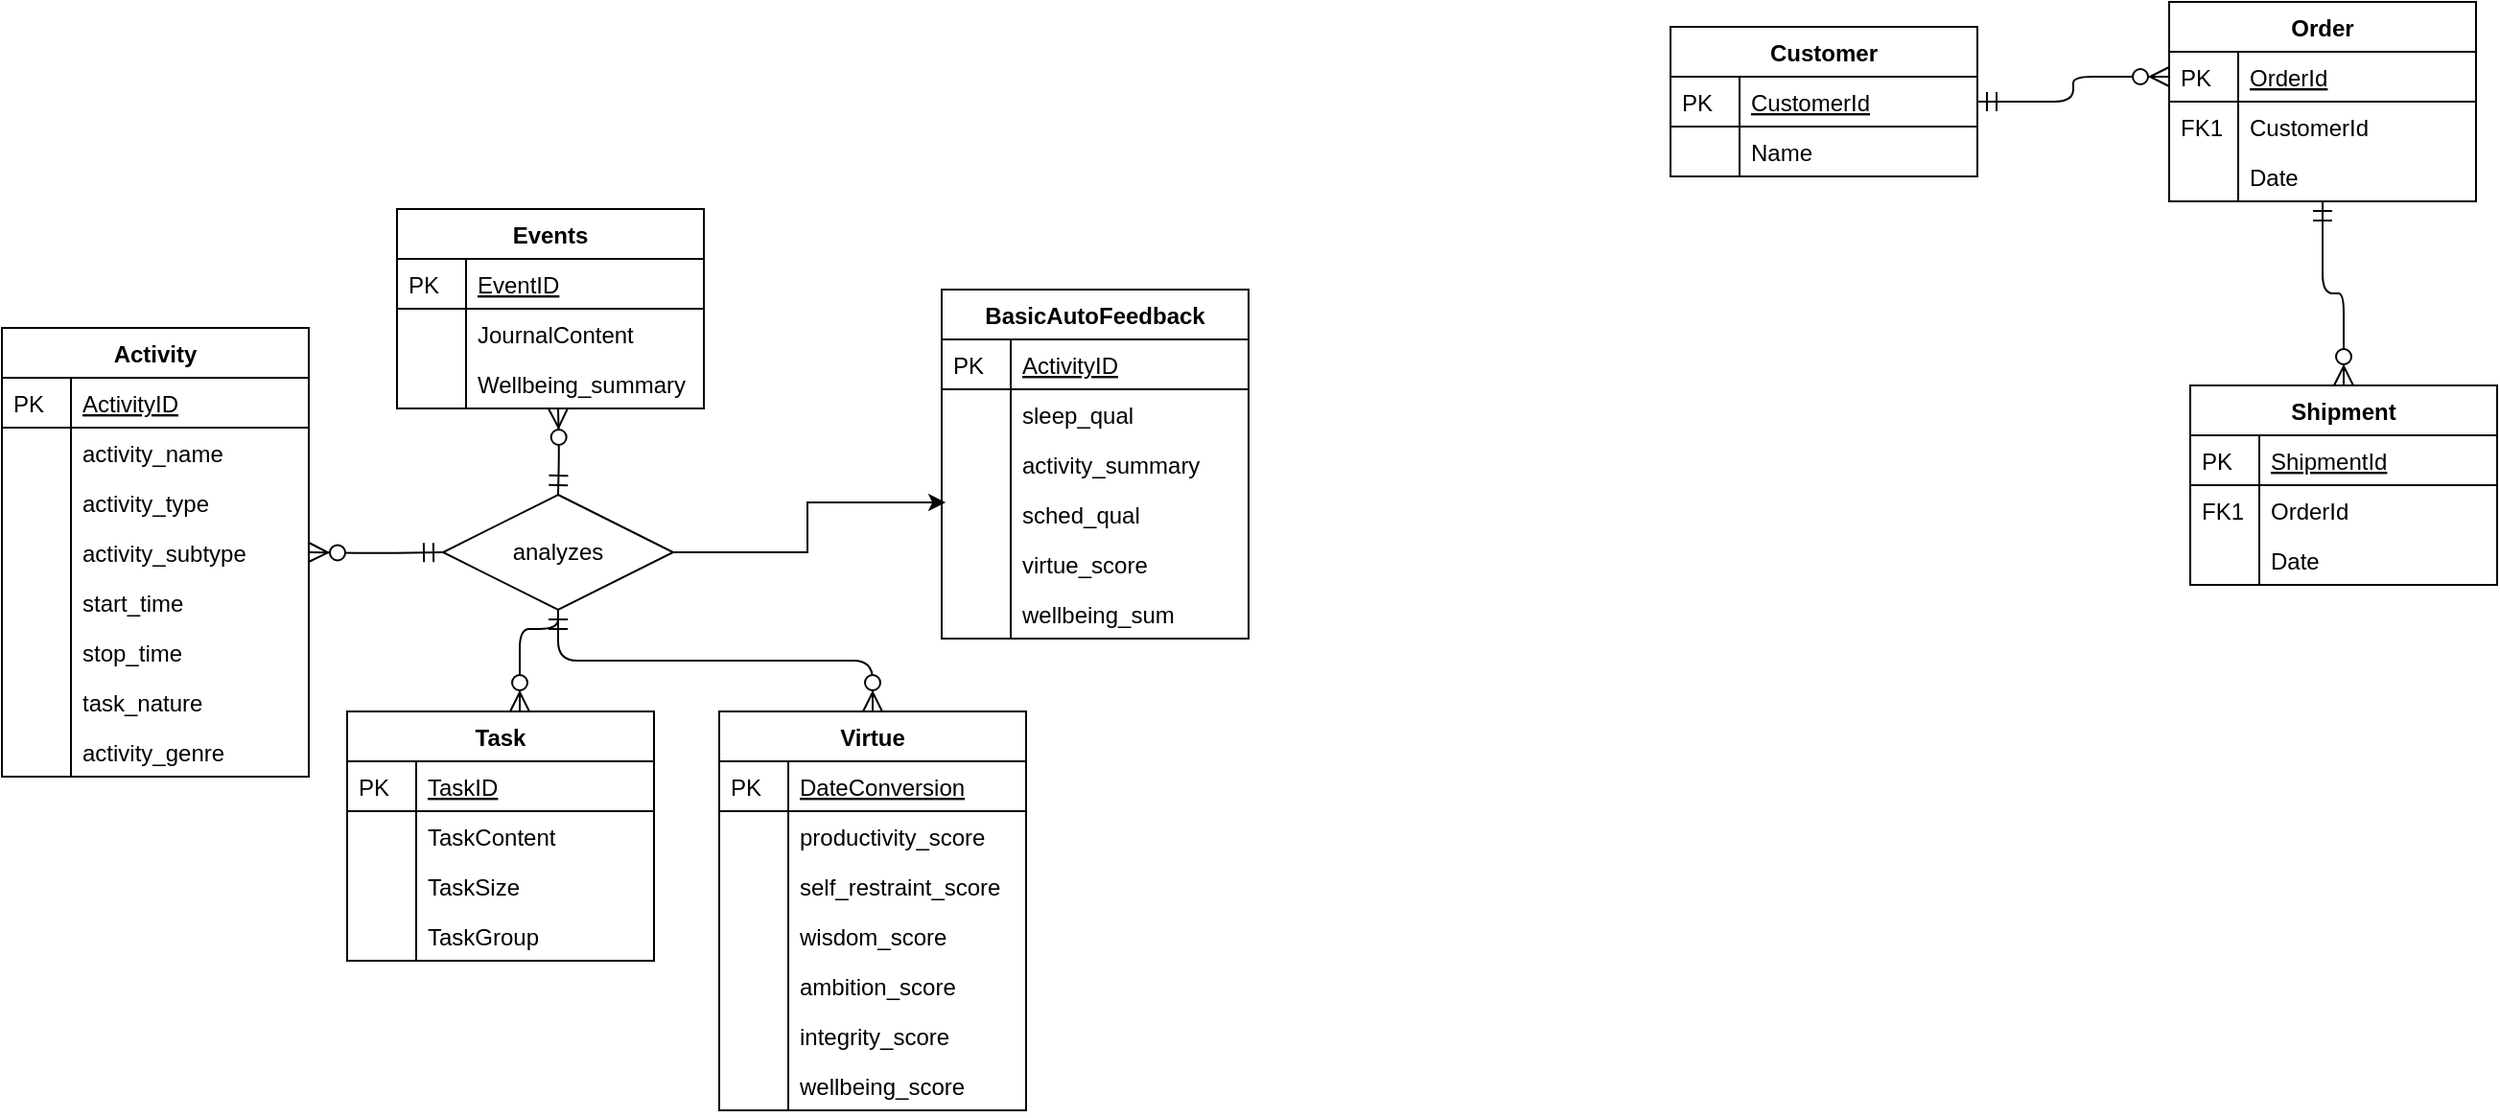 <mxfile version="13.3.5" type="device"><diagram id="C5RBs43oDa-KdzZeNtuy" name="Page-1"><mxGraphModel dx="1662" dy="785" grid="1" gridSize="10" guides="1" tooltips="1" connect="1" arrows="1" fold="1" page="1" pageScale="1" pageWidth="827" pageHeight="1169" math="0" shadow="0"><root><mxCell id="WIyWlLk6GJQsqaUBKTNV-0"/><mxCell id="WIyWlLk6GJQsqaUBKTNV-1" parent="WIyWlLk6GJQsqaUBKTNV-0"/><mxCell id="zkfFHV4jXpPFQw0GAbJ--63" value="" style="edgeStyle=orthogonalEdgeStyle;endArrow=ERzeroToMany;startArrow=ERmandOne;shadow=0;strokeWidth=1;endSize=8;startSize=8;" parent="WIyWlLk6GJQsqaUBKTNV-1" source="zkfFHV4jXpPFQw0GAbJ--52" target="zkfFHV4jXpPFQw0GAbJ--57" edge="1"><mxGeometry width="100" height="100" relative="1" as="geometry"><mxPoint x="310" y="390" as="sourcePoint"/><mxPoint x="410" y="290" as="targetPoint"/></mxGeometry></mxCell><mxCell id="zkfFHV4jXpPFQw0GAbJ--71" value="" style="edgeStyle=orthogonalEdgeStyle;endArrow=ERzeroToMany;startArrow=ERmandOne;shadow=0;strokeWidth=1;endSize=8;startSize=8;" parent="WIyWlLk6GJQsqaUBKTNV-1" source="zkfFHV4jXpPFQw0GAbJ--56" target="zkfFHV4jXpPFQw0GAbJ--64" edge="1"><mxGeometry width="100" height="100" relative="1" as="geometry"><mxPoint x="410" y="182" as="sourcePoint"/><mxPoint x="330" y="169" as="targetPoint"/><Array as="points"/></mxGeometry></mxCell><mxCell id="zkfFHV4jXpPFQw0GAbJ--56" value="Order" style="swimlane;fontStyle=1;childLayout=stackLayout;horizontal=1;startSize=26;horizontalStack=0;resizeParent=1;resizeLast=0;collapsible=1;marginBottom=0;rounded=0;shadow=0;strokeWidth=1;" parent="WIyWlLk6GJQsqaUBKTNV-1" vertex="1"><mxGeometry x="1150" y="60" width="160" height="104" as="geometry"><mxRectangle x="260" y="80" width="160" height="26" as="alternateBounds"/></mxGeometry></mxCell><mxCell id="zkfFHV4jXpPFQw0GAbJ--57" value="OrderId" style="shape=partialRectangle;top=0;left=0;right=0;bottom=1;align=left;verticalAlign=top;fillColor=none;spacingLeft=40;spacingRight=4;overflow=hidden;rotatable=0;points=[[0,0.5],[1,0.5]];portConstraint=eastwest;dropTarget=0;rounded=0;shadow=0;strokeWidth=1;fontStyle=4" parent="zkfFHV4jXpPFQw0GAbJ--56" vertex="1"><mxGeometry y="26" width="160" height="26" as="geometry"/></mxCell><mxCell id="zkfFHV4jXpPFQw0GAbJ--58" value="PK" style="shape=partialRectangle;top=0;left=0;bottom=0;fillColor=none;align=left;verticalAlign=top;spacingLeft=4;spacingRight=4;overflow=hidden;rotatable=0;points=[];portConstraint=eastwest;part=1;" parent="zkfFHV4jXpPFQw0GAbJ--57" vertex="1" connectable="0"><mxGeometry width="36" height="26" as="geometry"/></mxCell><mxCell id="zkfFHV4jXpPFQw0GAbJ--59" value="CustomerId" style="shape=partialRectangle;top=0;left=0;right=0;bottom=0;align=left;verticalAlign=top;fillColor=none;spacingLeft=40;spacingRight=4;overflow=hidden;rotatable=0;points=[[0,0.5],[1,0.5]];portConstraint=eastwest;dropTarget=0;rounded=0;shadow=0;strokeWidth=1;" parent="zkfFHV4jXpPFQw0GAbJ--56" vertex="1"><mxGeometry y="52" width="160" height="26" as="geometry"/></mxCell><mxCell id="zkfFHV4jXpPFQw0GAbJ--60" value="FK1" style="shape=partialRectangle;top=0;left=0;bottom=0;fillColor=none;align=left;verticalAlign=top;spacingLeft=4;spacingRight=4;overflow=hidden;rotatable=0;points=[];portConstraint=eastwest;part=1;" parent="zkfFHV4jXpPFQw0GAbJ--59" vertex="1" connectable="0"><mxGeometry width="36" height="26" as="geometry"/></mxCell><mxCell id="zkfFHV4jXpPFQw0GAbJ--61" value="Date" style="shape=partialRectangle;top=0;left=0;right=0;bottom=0;align=left;verticalAlign=top;fillColor=none;spacingLeft=40;spacingRight=4;overflow=hidden;rotatable=0;points=[[0,0.5],[1,0.5]];portConstraint=eastwest;dropTarget=0;rounded=0;shadow=0;strokeWidth=1;" parent="zkfFHV4jXpPFQw0GAbJ--56" vertex="1"><mxGeometry y="78" width="160" height="26" as="geometry"/></mxCell><mxCell id="zkfFHV4jXpPFQw0GAbJ--62" value="" style="shape=partialRectangle;top=0;left=0;bottom=0;fillColor=none;align=left;verticalAlign=top;spacingLeft=4;spacingRight=4;overflow=hidden;rotatable=0;points=[];portConstraint=eastwest;part=1;" parent="zkfFHV4jXpPFQw0GAbJ--61" vertex="1" connectable="0"><mxGeometry width="36" height="26" as="geometry"/></mxCell><mxCell id="zkfFHV4jXpPFQw0GAbJ--51" value="Customer" style="swimlane;fontStyle=1;childLayout=stackLayout;horizontal=1;startSize=26;horizontalStack=0;resizeParent=1;resizeLast=0;collapsible=1;marginBottom=0;rounded=0;shadow=0;strokeWidth=1;" parent="WIyWlLk6GJQsqaUBKTNV-1" vertex="1"><mxGeometry x="890" y="73" width="160" height="78" as="geometry"><mxRectangle x="20" y="80" width="160" height="26" as="alternateBounds"/></mxGeometry></mxCell><mxCell id="zkfFHV4jXpPFQw0GAbJ--52" value="CustomerId" style="shape=partialRectangle;top=0;left=0;right=0;bottom=1;align=left;verticalAlign=top;fillColor=none;spacingLeft=40;spacingRight=4;overflow=hidden;rotatable=0;points=[[0,0.5],[1,0.5]];portConstraint=eastwest;dropTarget=0;rounded=0;shadow=0;strokeWidth=1;fontStyle=4" parent="zkfFHV4jXpPFQw0GAbJ--51" vertex="1"><mxGeometry y="26" width="160" height="26" as="geometry"/></mxCell><mxCell id="zkfFHV4jXpPFQw0GAbJ--53" value="PK" style="shape=partialRectangle;top=0;left=0;bottom=0;fillColor=none;align=left;verticalAlign=top;spacingLeft=4;spacingRight=4;overflow=hidden;rotatable=0;points=[];portConstraint=eastwest;part=1;" parent="zkfFHV4jXpPFQw0GAbJ--52" vertex="1" connectable="0"><mxGeometry width="36" height="26" as="geometry"/></mxCell><mxCell id="zkfFHV4jXpPFQw0GAbJ--54" value="Name" style="shape=partialRectangle;top=0;left=0;right=0;bottom=0;align=left;verticalAlign=top;fillColor=none;spacingLeft=40;spacingRight=4;overflow=hidden;rotatable=0;points=[[0,0.5],[1,0.5]];portConstraint=eastwest;dropTarget=0;rounded=0;shadow=0;strokeWidth=1;" parent="zkfFHV4jXpPFQw0GAbJ--51" vertex="1"><mxGeometry y="52" width="160" height="26" as="geometry"/></mxCell><mxCell id="zkfFHV4jXpPFQw0GAbJ--55" value="" style="shape=partialRectangle;top=0;left=0;bottom=0;fillColor=none;align=left;verticalAlign=top;spacingLeft=4;spacingRight=4;overflow=hidden;rotatable=0;points=[];portConstraint=eastwest;part=1;" parent="zkfFHV4jXpPFQw0GAbJ--54" vertex="1" connectable="0"><mxGeometry width="36" height="26" as="geometry"/></mxCell><mxCell id="Ddk5T0hbhY8_rW_rPSDs-0" value="Activity" style="swimlane;fontStyle=1;childLayout=stackLayout;horizontal=1;startSize=26;horizontalStack=0;resizeParent=1;resizeLast=0;collapsible=1;marginBottom=0;rounded=0;shadow=0;strokeWidth=1;" vertex="1" parent="WIyWlLk6GJQsqaUBKTNV-1"><mxGeometry x="20" y="230" width="160" height="234" as="geometry"><mxRectangle x="260" y="270" width="160" height="26" as="alternateBounds"/></mxGeometry></mxCell><mxCell id="Ddk5T0hbhY8_rW_rPSDs-1" value="ActivityID" style="shape=partialRectangle;top=0;left=0;right=0;bottom=1;align=left;verticalAlign=top;fillColor=none;spacingLeft=40;spacingRight=4;overflow=hidden;rotatable=0;points=[[0,0.5],[1,0.5]];portConstraint=eastwest;dropTarget=0;rounded=0;shadow=0;strokeWidth=1;fontStyle=4" vertex="1" parent="Ddk5T0hbhY8_rW_rPSDs-0"><mxGeometry y="26" width="160" height="26" as="geometry"/></mxCell><mxCell id="Ddk5T0hbhY8_rW_rPSDs-2" value="PK" style="shape=partialRectangle;top=0;left=0;bottom=0;fillColor=none;align=left;verticalAlign=top;spacingLeft=4;spacingRight=4;overflow=hidden;rotatable=0;points=[];portConstraint=eastwest;part=1;" vertex="1" connectable="0" parent="Ddk5T0hbhY8_rW_rPSDs-1"><mxGeometry width="36" height="26" as="geometry"/></mxCell><mxCell id="Ddk5T0hbhY8_rW_rPSDs-3" value="activity_name" style="shape=partialRectangle;top=0;left=0;right=0;bottom=0;align=left;verticalAlign=top;fillColor=none;spacingLeft=40;spacingRight=4;overflow=hidden;rotatable=0;points=[[0,0.5],[1,0.5]];portConstraint=eastwest;dropTarget=0;rounded=0;shadow=0;strokeWidth=1;" vertex="1" parent="Ddk5T0hbhY8_rW_rPSDs-0"><mxGeometry y="52" width="160" height="26" as="geometry"/></mxCell><mxCell id="Ddk5T0hbhY8_rW_rPSDs-4" value="" style="shape=partialRectangle;top=0;left=0;bottom=0;fillColor=none;align=left;verticalAlign=top;spacingLeft=4;spacingRight=4;overflow=hidden;rotatable=0;points=[];portConstraint=eastwest;part=1;" vertex="1" connectable="0" parent="Ddk5T0hbhY8_rW_rPSDs-3"><mxGeometry width="36" height="26" as="geometry"/></mxCell><mxCell id="Ddk5T0hbhY8_rW_rPSDs-5" value="activity_type" style="shape=partialRectangle;top=0;left=0;right=0;bottom=0;align=left;verticalAlign=top;fillColor=none;spacingLeft=40;spacingRight=4;overflow=hidden;rotatable=0;points=[[0,0.5],[1,0.5]];portConstraint=eastwest;dropTarget=0;rounded=0;shadow=0;strokeWidth=1;" vertex="1" parent="Ddk5T0hbhY8_rW_rPSDs-0"><mxGeometry y="78" width="160" height="26" as="geometry"/></mxCell><mxCell id="Ddk5T0hbhY8_rW_rPSDs-6" value="" style="shape=partialRectangle;top=0;left=0;bottom=0;fillColor=none;align=left;verticalAlign=top;spacingLeft=4;spacingRight=4;overflow=hidden;rotatable=0;points=[];portConstraint=eastwest;part=1;" vertex="1" connectable="0" parent="Ddk5T0hbhY8_rW_rPSDs-5"><mxGeometry width="36" height="26" as="geometry"/></mxCell><mxCell id="Ddk5T0hbhY8_rW_rPSDs-21" value="activity_subtype" style="shape=partialRectangle;top=0;left=0;right=0;bottom=0;align=left;verticalAlign=top;fillColor=none;spacingLeft=40;spacingRight=4;overflow=hidden;rotatable=0;points=[[0,0.5],[1,0.5]];portConstraint=eastwest;dropTarget=0;rounded=0;shadow=0;strokeWidth=1;" vertex="1" parent="Ddk5T0hbhY8_rW_rPSDs-0"><mxGeometry y="104" width="160" height="26" as="geometry"/></mxCell><mxCell id="Ddk5T0hbhY8_rW_rPSDs-22" value="" style="shape=partialRectangle;top=0;left=0;bottom=0;fillColor=none;align=left;verticalAlign=top;spacingLeft=4;spacingRight=4;overflow=hidden;rotatable=0;points=[];portConstraint=eastwest;part=1;" vertex="1" connectable="0" parent="Ddk5T0hbhY8_rW_rPSDs-21"><mxGeometry width="36" height="26" as="geometry"/></mxCell><mxCell id="Ddk5T0hbhY8_rW_rPSDs-23" value="start_time" style="shape=partialRectangle;top=0;left=0;right=0;bottom=0;align=left;verticalAlign=top;fillColor=none;spacingLeft=40;spacingRight=4;overflow=hidden;rotatable=0;points=[[0,0.5],[1,0.5]];portConstraint=eastwest;dropTarget=0;rounded=0;shadow=0;strokeWidth=1;" vertex="1" parent="Ddk5T0hbhY8_rW_rPSDs-0"><mxGeometry y="130" width="160" height="26" as="geometry"/></mxCell><mxCell id="Ddk5T0hbhY8_rW_rPSDs-24" value="" style="shape=partialRectangle;top=0;left=0;bottom=0;fillColor=none;align=left;verticalAlign=top;spacingLeft=4;spacingRight=4;overflow=hidden;rotatable=0;points=[];portConstraint=eastwest;part=1;" vertex="1" connectable="0" parent="Ddk5T0hbhY8_rW_rPSDs-23"><mxGeometry width="36" height="26" as="geometry"/></mxCell><mxCell id="Ddk5T0hbhY8_rW_rPSDs-25" value="stop_time" style="shape=partialRectangle;top=0;left=0;right=0;bottom=0;align=left;verticalAlign=top;fillColor=none;spacingLeft=40;spacingRight=4;overflow=hidden;rotatable=0;points=[[0,0.5],[1,0.5]];portConstraint=eastwest;dropTarget=0;rounded=0;shadow=0;strokeWidth=1;" vertex="1" parent="Ddk5T0hbhY8_rW_rPSDs-0"><mxGeometry y="156" width="160" height="26" as="geometry"/></mxCell><mxCell id="Ddk5T0hbhY8_rW_rPSDs-26" value="" style="shape=partialRectangle;top=0;left=0;bottom=0;fillColor=none;align=left;verticalAlign=top;spacingLeft=4;spacingRight=4;overflow=hidden;rotatable=0;points=[];portConstraint=eastwest;part=1;" vertex="1" connectable="0" parent="Ddk5T0hbhY8_rW_rPSDs-25"><mxGeometry width="36" height="26" as="geometry"/></mxCell><mxCell id="Ddk5T0hbhY8_rW_rPSDs-27" value="task_nature" style="shape=partialRectangle;top=0;left=0;right=0;bottom=0;align=left;verticalAlign=top;fillColor=none;spacingLeft=40;spacingRight=4;overflow=hidden;rotatable=0;points=[[0,0.5],[1,0.5]];portConstraint=eastwest;dropTarget=0;rounded=0;shadow=0;strokeWidth=1;" vertex="1" parent="Ddk5T0hbhY8_rW_rPSDs-0"><mxGeometry y="182" width="160" height="26" as="geometry"/></mxCell><mxCell id="Ddk5T0hbhY8_rW_rPSDs-28" value="" style="shape=partialRectangle;top=0;left=0;bottom=0;fillColor=none;align=left;verticalAlign=top;spacingLeft=4;spacingRight=4;overflow=hidden;rotatable=0;points=[];portConstraint=eastwest;part=1;" vertex="1" connectable="0" parent="Ddk5T0hbhY8_rW_rPSDs-27"><mxGeometry width="36" height="26" as="geometry"/></mxCell><mxCell id="Ddk5T0hbhY8_rW_rPSDs-45" value="activity_genre" style="shape=partialRectangle;top=0;left=0;right=0;bottom=0;align=left;verticalAlign=top;fillColor=none;spacingLeft=40;spacingRight=4;overflow=hidden;rotatable=0;points=[[0,0.5],[1,0.5]];portConstraint=eastwest;dropTarget=0;rounded=0;shadow=0;strokeWidth=1;" vertex="1" parent="Ddk5T0hbhY8_rW_rPSDs-0"><mxGeometry y="208" width="160" height="26" as="geometry"/></mxCell><mxCell id="Ddk5T0hbhY8_rW_rPSDs-46" value="" style="shape=partialRectangle;top=0;left=0;bottom=0;fillColor=none;align=left;verticalAlign=top;spacingLeft=4;spacingRight=4;overflow=hidden;rotatable=0;points=[];portConstraint=eastwest;part=1;" vertex="1" connectable="0" parent="Ddk5T0hbhY8_rW_rPSDs-45"><mxGeometry width="36" height="26" as="geometry"/></mxCell><mxCell id="zkfFHV4jXpPFQw0GAbJ--64" value="Shipment" style="swimlane;fontStyle=1;childLayout=stackLayout;horizontal=1;startSize=26;horizontalStack=0;resizeParent=1;resizeLast=0;collapsible=1;marginBottom=0;rounded=0;shadow=0;strokeWidth=1;" parent="WIyWlLk6GJQsqaUBKTNV-1" vertex="1"><mxGeometry x="1161" y="260" width="160" height="104" as="geometry"><mxRectangle x="260" y="270" width="160" height="26" as="alternateBounds"/></mxGeometry></mxCell><mxCell id="zkfFHV4jXpPFQw0GAbJ--65" value="ShipmentId" style="shape=partialRectangle;top=0;left=0;right=0;bottom=1;align=left;verticalAlign=top;fillColor=none;spacingLeft=40;spacingRight=4;overflow=hidden;rotatable=0;points=[[0,0.5],[1,0.5]];portConstraint=eastwest;dropTarget=0;rounded=0;shadow=0;strokeWidth=1;fontStyle=4" parent="zkfFHV4jXpPFQw0GAbJ--64" vertex="1"><mxGeometry y="26" width="160" height="26" as="geometry"/></mxCell><mxCell id="zkfFHV4jXpPFQw0GAbJ--66" value="PK" style="shape=partialRectangle;top=0;left=0;bottom=0;fillColor=none;align=left;verticalAlign=top;spacingLeft=4;spacingRight=4;overflow=hidden;rotatable=0;points=[];portConstraint=eastwest;part=1;" parent="zkfFHV4jXpPFQw0GAbJ--65" vertex="1" connectable="0"><mxGeometry width="36" height="26" as="geometry"/></mxCell><mxCell id="zkfFHV4jXpPFQw0GAbJ--67" value="OrderId" style="shape=partialRectangle;top=0;left=0;right=0;bottom=0;align=left;verticalAlign=top;fillColor=none;spacingLeft=40;spacingRight=4;overflow=hidden;rotatable=0;points=[[0,0.5],[1,0.5]];portConstraint=eastwest;dropTarget=0;rounded=0;shadow=0;strokeWidth=1;" parent="zkfFHV4jXpPFQw0GAbJ--64" vertex="1"><mxGeometry y="52" width="160" height="26" as="geometry"/></mxCell><mxCell id="zkfFHV4jXpPFQw0GAbJ--68" value="FK1" style="shape=partialRectangle;top=0;left=0;bottom=0;fillColor=none;align=left;verticalAlign=top;spacingLeft=4;spacingRight=4;overflow=hidden;rotatable=0;points=[];portConstraint=eastwest;part=1;" parent="zkfFHV4jXpPFQw0GAbJ--67" vertex="1" connectable="0"><mxGeometry width="36" height="26" as="geometry"/></mxCell><mxCell id="zkfFHV4jXpPFQw0GAbJ--69" value="Date" style="shape=partialRectangle;top=0;left=0;right=0;bottom=0;align=left;verticalAlign=top;fillColor=none;spacingLeft=40;spacingRight=4;overflow=hidden;rotatable=0;points=[[0,0.5],[1,0.5]];portConstraint=eastwest;dropTarget=0;rounded=0;shadow=0;strokeWidth=1;" parent="zkfFHV4jXpPFQw0GAbJ--64" vertex="1"><mxGeometry y="78" width="160" height="26" as="geometry"/></mxCell><mxCell id="zkfFHV4jXpPFQw0GAbJ--70" value="" style="shape=partialRectangle;top=0;left=0;bottom=0;fillColor=none;align=left;verticalAlign=top;spacingLeft=4;spacingRight=4;overflow=hidden;rotatable=0;points=[];portConstraint=eastwest;part=1;" parent="zkfFHV4jXpPFQw0GAbJ--69" vertex="1" connectable="0"><mxGeometry width="36" height="26" as="geometry"/></mxCell><mxCell id="Ddk5T0hbhY8_rW_rPSDs-165" value="" style="edgeStyle=orthogonalEdgeStyle;endArrow=ERzeroToMany;startArrow=ERmandOne;shadow=0;strokeWidth=1;endSize=8;startSize=8;entryX=1;entryY=0.5;entryDx=0;entryDy=0;" edge="1" parent="WIyWlLk6GJQsqaUBKTNV-1" target="Ddk5T0hbhY8_rW_rPSDs-21"><mxGeometry width="100" height="100" relative="1" as="geometry"><mxPoint x="250" y="347" as="sourcePoint"/><mxPoint x="310" y="330" as="targetPoint"/></mxGeometry></mxCell><mxCell id="Ddk5T0hbhY8_rW_rPSDs-175" style="edgeStyle=orthogonalEdgeStyle;rounded=0;orthogonalLoop=1;jettySize=auto;html=1;entryX=0.013;entryY=0.269;entryDx=0;entryDy=0;entryPerimeter=0;" edge="1" parent="WIyWlLk6GJQsqaUBKTNV-1" source="Ddk5T0hbhY8_rW_rPSDs-166" target="Ddk5T0hbhY8_rW_rPSDs-112"><mxGeometry relative="1" as="geometry"/></mxCell><mxCell id="Ddk5T0hbhY8_rW_rPSDs-166" value="analyzes" style="shape=rhombus;perimeter=rhombusPerimeter;whiteSpace=wrap;html=1;align=center;" vertex="1" parent="WIyWlLk6GJQsqaUBKTNV-1"><mxGeometry x="250" y="317" width="120" height="60" as="geometry"/></mxCell><mxCell id="Ddk5T0hbhY8_rW_rPSDs-167" value="" style="edgeStyle=orthogonalEdgeStyle;endArrow=ERzeroToMany;startArrow=ERmandOne;shadow=0;strokeWidth=1;endSize=8;startSize=8;exitX=0.5;exitY=1;exitDx=0;exitDy=0;" edge="1" parent="WIyWlLk6GJQsqaUBKTNV-1" source="Ddk5T0hbhY8_rW_rPSDs-166" target="Ddk5T0hbhY8_rW_rPSDs-61"><mxGeometry width="100" height="100" relative="1" as="geometry"><mxPoint x="260" y="357" as="sourcePoint"/><mxPoint x="190" y="357" as="targetPoint"/></mxGeometry></mxCell><mxCell id="Ddk5T0hbhY8_rW_rPSDs-173" value="" style="edgeStyle=orthogonalEdgeStyle;endArrow=ERzeroToMany;startArrow=ERmandOne;shadow=0;strokeWidth=1;endSize=8;startSize=8;entryX=0.525;entryY=1;entryDx=0;entryDy=0;entryPerimeter=0;" edge="1" parent="WIyWlLk6GJQsqaUBKTNV-1" target="Ddk5T0hbhY8_rW_rPSDs-43"><mxGeometry width="100" height="100" relative="1" as="geometry"><mxPoint x="310" y="317" as="sourcePoint"/><mxPoint x="310" y="250" as="targetPoint"/></mxGeometry></mxCell><mxCell id="Ddk5T0hbhY8_rW_rPSDs-38" value="Events" style="swimlane;fontStyle=1;childLayout=stackLayout;horizontal=1;startSize=26;horizontalStack=0;resizeParent=1;resizeLast=0;collapsible=1;marginBottom=0;rounded=0;shadow=0;strokeWidth=1;" vertex="1" parent="WIyWlLk6GJQsqaUBKTNV-1"><mxGeometry x="226" y="168" width="160" height="104" as="geometry"><mxRectangle x="260" y="270" width="160" height="26" as="alternateBounds"/></mxGeometry></mxCell><mxCell id="Ddk5T0hbhY8_rW_rPSDs-39" value="EventID" style="shape=partialRectangle;top=0;left=0;right=0;bottom=1;align=left;verticalAlign=top;fillColor=none;spacingLeft=40;spacingRight=4;overflow=hidden;rotatable=0;points=[[0,0.5],[1,0.5]];portConstraint=eastwest;dropTarget=0;rounded=0;shadow=0;strokeWidth=1;fontStyle=4" vertex="1" parent="Ddk5T0hbhY8_rW_rPSDs-38"><mxGeometry y="26" width="160" height="26" as="geometry"/></mxCell><mxCell id="Ddk5T0hbhY8_rW_rPSDs-40" value="PK" style="shape=partialRectangle;top=0;left=0;bottom=0;fillColor=none;align=left;verticalAlign=top;spacingLeft=4;spacingRight=4;overflow=hidden;rotatable=0;points=[];portConstraint=eastwest;part=1;" vertex="1" connectable="0" parent="Ddk5T0hbhY8_rW_rPSDs-39"><mxGeometry width="36" height="26" as="geometry"/></mxCell><mxCell id="Ddk5T0hbhY8_rW_rPSDs-41" value="JournalContent" style="shape=partialRectangle;top=0;left=0;right=0;bottom=0;align=left;verticalAlign=top;fillColor=none;spacingLeft=40;spacingRight=4;overflow=hidden;rotatable=0;points=[[0,0.5],[1,0.5]];portConstraint=eastwest;dropTarget=0;rounded=0;shadow=0;strokeWidth=1;" vertex="1" parent="Ddk5T0hbhY8_rW_rPSDs-38"><mxGeometry y="52" width="160" height="26" as="geometry"/></mxCell><mxCell id="Ddk5T0hbhY8_rW_rPSDs-42" value="" style="shape=partialRectangle;top=0;left=0;bottom=0;fillColor=none;align=left;verticalAlign=top;spacingLeft=4;spacingRight=4;overflow=hidden;rotatable=0;points=[];portConstraint=eastwest;part=1;" vertex="1" connectable="0" parent="Ddk5T0hbhY8_rW_rPSDs-41"><mxGeometry width="36" height="26" as="geometry"/></mxCell><mxCell id="Ddk5T0hbhY8_rW_rPSDs-43" value="Wellbeing_summary" style="shape=partialRectangle;top=0;left=0;right=0;bottom=0;align=left;verticalAlign=top;fillColor=none;spacingLeft=40;spacingRight=4;overflow=hidden;rotatable=0;points=[[0,0.5],[1,0.5]];portConstraint=eastwest;dropTarget=0;rounded=0;shadow=0;strokeWidth=1;" vertex="1" parent="Ddk5T0hbhY8_rW_rPSDs-38"><mxGeometry y="78" width="160" height="26" as="geometry"/></mxCell><mxCell id="Ddk5T0hbhY8_rW_rPSDs-44" value="" style="shape=partialRectangle;top=0;left=0;bottom=0;fillColor=none;align=left;verticalAlign=top;spacingLeft=4;spacingRight=4;overflow=hidden;rotatable=0;points=[];portConstraint=eastwest;part=1;" vertex="1" connectable="0" parent="Ddk5T0hbhY8_rW_rPSDs-43"><mxGeometry width="36" height="26" as="geometry"/></mxCell><mxCell id="Ddk5T0hbhY8_rW_rPSDs-61" value="Virtue" style="swimlane;fontStyle=1;childLayout=stackLayout;horizontal=1;startSize=26;horizontalStack=0;resizeParent=1;resizeLast=0;collapsible=1;marginBottom=0;rounded=0;shadow=0;strokeWidth=1;" vertex="1" parent="WIyWlLk6GJQsqaUBKTNV-1"><mxGeometry x="394" y="430" width="160" height="208" as="geometry"><mxRectangle x="260" y="270" width="160" height="26" as="alternateBounds"/></mxGeometry></mxCell><mxCell id="Ddk5T0hbhY8_rW_rPSDs-62" value="DateConversion" style="shape=partialRectangle;top=0;left=0;right=0;bottom=1;align=left;verticalAlign=top;fillColor=none;spacingLeft=40;spacingRight=4;overflow=hidden;rotatable=0;points=[[0,0.5],[1,0.5]];portConstraint=eastwest;dropTarget=0;rounded=0;shadow=0;strokeWidth=1;fontStyle=4" vertex="1" parent="Ddk5T0hbhY8_rW_rPSDs-61"><mxGeometry y="26" width="160" height="26" as="geometry"/></mxCell><mxCell id="Ddk5T0hbhY8_rW_rPSDs-63" value="PK" style="shape=partialRectangle;top=0;left=0;bottom=0;fillColor=none;align=left;verticalAlign=top;spacingLeft=4;spacingRight=4;overflow=hidden;rotatable=0;points=[];portConstraint=eastwest;part=1;" vertex="1" connectable="0" parent="Ddk5T0hbhY8_rW_rPSDs-62"><mxGeometry width="36" height="26" as="geometry"/></mxCell><mxCell id="Ddk5T0hbhY8_rW_rPSDs-64" value="productivity_score" style="shape=partialRectangle;top=0;left=0;right=0;bottom=0;align=left;verticalAlign=top;fillColor=none;spacingLeft=40;spacingRight=4;overflow=hidden;rotatable=0;points=[[0,0.5],[1,0.5]];portConstraint=eastwest;dropTarget=0;rounded=0;shadow=0;strokeWidth=1;" vertex="1" parent="Ddk5T0hbhY8_rW_rPSDs-61"><mxGeometry y="52" width="160" height="26" as="geometry"/></mxCell><mxCell id="Ddk5T0hbhY8_rW_rPSDs-65" value="" style="shape=partialRectangle;top=0;left=0;bottom=0;fillColor=none;align=left;verticalAlign=top;spacingLeft=4;spacingRight=4;overflow=hidden;rotatable=0;points=[];portConstraint=eastwest;part=1;" vertex="1" connectable="0" parent="Ddk5T0hbhY8_rW_rPSDs-64"><mxGeometry width="36" height="26" as="geometry"/></mxCell><mxCell id="Ddk5T0hbhY8_rW_rPSDs-66" value="self_restraint_score" style="shape=partialRectangle;top=0;left=0;right=0;bottom=0;align=left;verticalAlign=top;fillColor=none;spacingLeft=40;spacingRight=4;overflow=hidden;rotatable=0;points=[[0,0.5],[1,0.5]];portConstraint=eastwest;dropTarget=0;rounded=0;shadow=0;strokeWidth=1;" vertex="1" parent="Ddk5T0hbhY8_rW_rPSDs-61"><mxGeometry y="78" width="160" height="26" as="geometry"/></mxCell><mxCell id="Ddk5T0hbhY8_rW_rPSDs-67" value="" style="shape=partialRectangle;top=0;left=0;bottom=0;fillColor=none;align=left;verticalAlign=top;spacingLeft=4;spacingRight=4;overflow=hidden;rotatable=0;points=[];portConstraint=eastwest;part=1;" vertex="1" connectable="0" parent="Ddk5T0hbhY8_rW_rPSDs-66"><mxGeometry width="36" height="26" as="geometry"/></mxCell><mxCell id="Ddk5T0hbhY8_rW_rPSDs-68" value="wisdom_score" style="shape=partialRectangle;top=0;left=0;right=0;bottom=0;align=left;verticalAlign=top;fillColor=none;spacingLeft=40;spacingRight=4;overflow=hidden;rotatable=0;points=[[0,0.5],[1,0.5]];portConstraint=eastwest;dropTarget=0;rounded=0;shadow=0;strokeWidth=1;" vertex="1" parent="Ddk5T0hbhY8_rW_rPSDs-61"><mxGeometry y="104" width="160" height="26" as="geometry"/></mxCell><mxCell id="Ddk5T0hbhY8_rW_rPSDs-69" value="" style="shape=partialRectangle;top=0;left=0;bottom=0;fillColor=none;align=left;verticalAlign=top;spacingLeft=4;spacingRight=4;overflow=hidden;rotatable=0;points=[];portConstraint=eastwest;part=1;" vertex="1" connectable="0" parent="Ddk5T0hbhY8_rW_rPSDs-68"><mxGeometry width="36" height="26" as="geometry"/></mxCell><mxCell id="Ddk5T0hbhY8_rW_rPSDs-79" value="ambition_score" style="shape=partialRectangle;top=0;left=0;right=0;bottom=0;align=left;verticalAlign=top;fillColor=none;spacingLeft=40;spacingRight=4;overflow=hidden;rotatable=0;points=[[0,0.5],[1,0.5]];portConstraint=eastwest;dropTarget=0;rounded=0;shadow=0;strokeWidth=1;" vertex="1" parent="Ddk5T0hbhY8_rW_rPSDs-61"><mxGeometry y="130" width="160" height="26" as="geometry"/></mxCell><mxCell id="Ddk5T0hbhY8_rW_rPSDs-80" value="" style="shape=partialRectangle;top=0;left=0;bottom=0;fillColor=none;align=left;verticalAlign=top;spacingLeft=4;spacingRight=4;overflow=hidden;rotatable=0;points=[];portConstraint=eastwest;part=1;" vertex="1" connectable="0" parent="Ddk5T0hbhY8_rW_rPSDs-79"><mxGeometry width="36" height="26" as="geometry"/></mxCell><mxCell id="Ddk5T0hbhY8_rW_rPSDs-81" value="integrity_score" style="shape=partialRectangle;top=0;left=0;right=0;bottom=0;align=left;verticalAlign=top;fillColor=none;spacingLeft=40;spacingRight=4;overflow=hidden;rotatable=0;points=[[0,0.5],[1,0.5]];portConstraint=eastwest;dropTarget=0;rounded=0;shadow=0;strokeWidth=1;" vertex="1" parent="Ddk5T0hbhY8_rW_rPSDs-61"><mxGeometry y="156" width="160" height="26" as="geometry"/></mxCell><mxCell id="Ddk5T0hbhY8_rW_rPSDs-82" value="" style="shape=partialRectangle;top=0;left=0;bottom=0;fillColor=none;align=left;verticalAlign=top;spacingLeft=4;spacingRight=4;overflow=hidden;rotatable=0;points=[];portConstraint=eastwest;part=1;" vertex="1" connectable="0" parent="Ddk5T0hbhY8_rW_rPSDs-81"><mxGeometry width="36" height="26" as="geometry"/></mxCell><mxCell id="Ddk5T0hbhY8_rW_rPSDs-83" value="wellbeing_score" style="shape=partialRectangle;top=0;left=0;right=0;bottom=0;align=left;verticalAlign=top;fillColor=none;spacingLeft=40;spacingRight=4;overflow=hidden;rotatable=0;points=[[0,0.5],[1,0.5]];portConstraint=eastwest;dropTarget=0;rounded=0;shadow=0;strokeWidth=1;" vertex="1" parent="Ddk5T0hbhY8_rW_rPSDs-61"><mxGeometry y="182" width="160" height="26" as="geometry"/></mxCell><mxCell id="Ddk5T0hbhY8_rW_rPSDs-84" value="" style="shape=partialRectangle;top=0;left=0;bottom=0;fillColor=none;align=left;verticalAlign=top;spacingLeft=4;spacingRight=4;overflow=hidden;rotatable=0;points=[];portConstraint=eastwest;part=1;" vertex="1" connectable="0" parent="Ddk5T0hbhY8_rW_rPSDs-83"><mxGeometry width="36" height="26" as="geometry"/></mxCell><mxCell id="Ddk5T0hbhY8_rW_rPSDs-7" value="Task" style="swimlane;fontStyle=1;childLayout=stackLayout;horizontal=1;startSize=26;horizontalStack=0;resizeParent=1;resizeLast=0;collapsible=1;marginBottom=0;rounded=0;shadow=0;strokeWidth=1;" vertex="1" parent="WIyWlLk6GJQsqaUBKTNV-1"><mxGeometry x="200" y="430" width="160" height="130" as="geometry"><mxRectangle x="260" y="270" width="160" height="26" as="alternateBounds"/></mxGeometry></mxCell><mxCell id="Ddk5T0hbhY8_rW_rPSDs-8" value="TaskID" style="shape=partialRectangle;top=0;left=0;right=0;bottom=1;align=left;verticalAlign=top;fillColor=none;spacingLeft=40;spacingRight=4;overflow=hidden;rotatable=0;points=[[0,0.5],[1,0.5]];portConstraint=eastwest;dropTarget=0;rounded=0;shadow=0;strokeWidth=1;fontStyle=4" vertex="1" parent="Ddk5T0hbhY8_rW_rPSDs-7"><mxGeometry y="26" width="160" height="26" as="geometry"/></mxCell><mxCell id="Ddk5T0hbhY8_rW_rPSDs-9" value="PK" style="shape=partialRectangle;top=0;left=0;bottom=0;fillColor=none;align=left;verticalAlign=top;spacingLeft=4;spacingRight=4;overflow=hidden;rotatable=0;points=[];portConstraint=eastwest;part=1;" vertex="1" connectable="0" parent="Ddk5T0hbhY8_rW_rPSDs-8"><mxGeometry width="36" height="26" as="geometry"/></mxCell><mxCell id="Ddk5T0hbhY8_rW_rPSDs-10" value="TaskContent" style="shape=partialRectangle;top=0;left=0;right=0;bottom=0;align=left;verticalAlign=top;fillColor=none;spacingLeft=40;spacingRight=4;overflow=hidden;rotatable=0;points=[[0,0.5],[1,0.5]];portConstraint=eastwest;dropTarget=0;rounded=0;shadow=0;strokeWidth=1;" vertex="1" parent="Ddk5T0hbhY8_rW_rPSDs-7"><mxGeometry y="52" width="160" height="26" as="geometry"/></mxCell><mxCell id="Ddk5T0hbhY8_rW_rPSDs-11" value="" style="shape=partialRectangle;top=0;left=0;bottom=0;fillColor=none;align=left;verticalAlign=top;spacingLeft=4;spacingRight=4;overflow=hidden;rotatable=0;points=[];portConstraint=eastwest;part=1;" vertex="1" connectable="0" parent="Ddk5T0hbhY8_rW_rPSDs-10"><mxGeometry width="36" height="26" as="geometry"/></mxCell><mxCell id="Ddk5T0hbhY8_rW_rPSDs-12" value="TaskSize" style="shape=partialRectangle;top=0;left=0;right=0;bottom=0;align=left;verticalAlign=top;fillColor=none;spacingLeft=40;spacingRight=4;overflow=hidden;rotatable=0;points=[[0,0.5],[1,0.5]];portConstraint=eastwest;dropTarget=0;rounded=0;shadow=0;strokeWidth=1;" vertex="1" parent="Ddk5T0hbhY8_rW_rPSDs-7"><mxGeometry y="78" width="160" height="26" as="geometry"/></mxCell><mxCell id="Ddk5T0hbhY8_rW_rPSDs-13" value="" style="shape=partialRectangle;top=0;left=0;bottom=0;fillColor=none;align=left;verticalAlign=top;spacingLeft=4;spacingRight=4;overflow=hidden;rotatable=0;points=[];portConstraint=eastwest;part=1;" vertex="1" connectable="0" parent="Ddk5T0hbhY8_rW_rPSDs-12"><mxGeometry width="36" height="26" as="geometry"/></mxCell><mxCell id="Ddk5T0hbhY8_rW_rPSDs-36" value="TaskGroup" style="shape=partialRectangle;top=0;left=0;right=0;bottom=0;align=left;verticalAlign=top;fillColor=none;spacingLeft=40;spacingRight=4;overflow=hidden;rotatable=0;points=[[0,0.5],[1,0.5]];portConstraint=eastwest;dropTarget=0;rounded=0;shadow=0;strokeWidth=1;" vertex="1" parent="Ddk5T0hbhY8_rW_rPSDs-7"><mxGeometry y="104" width="160" height="26" as="geometry"/></mxCell><mxCell id="Ddk5T0hbhY8_rW_rPSDs-37" value="" style="shape=partialRectangle;top=0;left=0;bottom=0;fillColor=none;align=left;verticalAlign=top;spacingLeft=4;spacingRight=4;overflow=hidden;rotatable=0;points=[];portConstraint=eastwest;part=1;" vertex="1" connectable="0" parent="Ddk5T0hbhY8_rW_rPSDs-36"><mxGeometry width="36" height="26" as="geometry"/></mxCell><mxCell id="Ddk5T0hbhY8_rW_rPSDs-176" value="" style="edgeStyle=orthogonalEdgeStyle;endArrow=ERzeroToMany;startArrow=ERmandOne;shadow=0;strokeWidth=1;endSize=8;startSize=8;exitX=0.5;exitY=1;exitDx=0;exitDy=0;" edge="1" parent="WIyWlLk6GJQsqaUBKTNV-1" source="Ddk5T0hbhY8_rW_rPSDs-166" target="Ddk5T0hbhY8_rW_rPSDs-7"><mxGeometry width="100" height="100" relative="1" as="geometry"><mxPoint x="320" y="387" as="sourcePoint"/><mxPoint x="510" y="440" as="targetPoint"/><Array as="points"><mxPoint x="310" y="387"/><mxPoint x="290" y="387"/></Array></mxGeometry></mxCell><mxCell id="Ddk5T0hbhY8_rW_rPSDs-105" value="BasicAutoFeedback" style="swimlane;fontStyle=1;childLayout=stackLayout;horizontal=1;startSize=26;horizontalStack=0;resizeParent=1;resizeLast=0;collapsible=1;marginBottom=0;rounded=0;shadow=0;strokeWidth=1;" vertex="1" parent="WIyWlLk6GJQsqaUBKTNV-1"><mxGeometry x="510" y="210" width="160" height="182" as="geometry"><mxRectangle x="260" y="270" width="160" height="26" as="alternateBounds"/></mxGeometry></mxCell><mxCell id="Ddk5T0hbhY8_rW_rPSDs-106" value="ActivityID" style="shape=partialRectangle;top=0;left=0;right=0;bottom=1;align=left;verticalAlign=top;fillColor=none;spacingLeft=40;spacingRight=4;overflow=hidden;rotatable=0;points=[[0,0.5],[1,0.5]];portConstraint=eastwest;dropTarget=0;rounded=0;shadow=0;strokeWidth=1;fontStyle=4" vertex="1" parent="Ddk5T0hbhY8_rW_rPSDs-105"><mxGeometry y="26" width="160" height="26" as="geometry"/></mxCell><mxCell id="Ddk5T0hbhY8_rW_rPSDs-107" value="PK" style="shape=partialRectangle;top=0;left=0;bottom=0;fillColor=none;align=left;verticalAlign=top;spacingLeft=4;spacingRight=4;overflow=hidden;rotatable=0;points=[];portConstraint=eastwest;part=1;" vertex="1" connectable="0" parent="Ddk5T0hbhY8_rW_rPSDs-106"><mxGeometry width="36" height="26" as="geometry"/></mxCell><mxCell id="Ddk5T0hbhY8_rW_rPSDs-108" value="sleep_qual" style="shape=partialRectangle;top=0;left=0;right=0;bottom=0;align=left;verticalAlign=top;fillColor=none;spacingLeft=40;spacingRight=4;overflow=hidden;rotatable=0;points=[[0,0.5],[1,0.5]];portConstraint=eastwest;dropTarget=0;rounded=0;shadow=0;strokeWidth=1;" vertex="1" parent="Ddk5T0hbhY8_rW_rPSDs-105"><mxGeometry y="52" width="160" height="26" as="geometry"/></mxCell><mxCell id="Ddk5T0hbhY8_rW_rPSDs-109" value="" style="shape=partialRectangle;top=0;left=0;bottom=0;fillColor=none;align=left;verticalAlign=top;spacingLeft=4;spacingRight=4;overflow=hidden;rotatable=0;points=[];portConstraint=eastwest;part=1;" vertex="1" connectable="0" parent="Ddk5T0hbhY8_rW_rPSDs-108"><mxGeometry width="36" height="26" as="geometry"/></mxCell><mxCell id="Ddk5T0hbhY8_rW_rPSDs-110" value="activity_summary" style="shape=partialRectangle;top=0;left=0;right=0;bottom=0;align=left;verticalAlign=top;fillColor=none;spacingLeft=40;spacingRight=4;overflow=hidden;rotatable=0;points=[[0,0.5],[1,0.5]];portConstraint=eastwest;dropTarget=0;rounded=0;shadow=0;strokeWidth=1;" vertex="1" parent="Ddk5T0hbhY8_rW_rPSDs-105"><mxGeometry y="78" width="160" height="26" as="geometry"/></mxCell><mxCell id="Ddk5T0hbhY8_rW_rPSDs-111" value="" style="shape=partialRectangle;top=0;left=0;bottom=0;fillColor=none;align=left;verticalAlign=top;spacingLeft=4;spacingRight=4;overflow=hidden;rotatable=0;points=[];portConstraint=eastwest;part=1;" vertex="1" connectable="0" parent="Ddk5T0hbhY8_rW_rPSDs-110"><mxGeometry width="36" height="26" as="geometry"/></mxCell><mxCell id="Ddk5T0hbhY8_rW_rPSDs-112" value="sched_qual" style="shape=partialRectangle;top=0;left=0;right=0;bottom=0;align=left;verticalAlign=top;fillColor=none;spacingLeft=40;spacingRight=4;overflow=hidden;rotatable=0;points=[[0,0.5],[1,0.5]];portConstraint=eastwest;dropTarget=0;rounded=0;shadow=0;strokeWidth=1;" vertex="1" parent="Ddk5T0hbhY8_rW_rPSDs-105"><mxGeometry y="104" width="160" height="26" as="geometry"/></mxCell><mxCell id="Ddk5T0hbhY8_rW_rPSDs-113" value="" style="shape=partialRectangle;top=0;left=0;bottom=0;fillColor=none;align=left;verticalAlign=top;spacingLeft=4;spacingRight=4;overflow=hidden;rotatable=0;points=[];portConstraint=eastwest;part=1;" vertex="1" connectable="0" parent="Ddk5T0hbhY8_rW_rPSDs-112"><mxGeometry width="36" height="26" as="geometry"/></mxCell><mxCell id="Ddk5T0hbhY8_rW_rPSDs-138" value="virtue_score" style="shape=partialRectangle;top=0;left=0;right=0;bottom=0;align=left;verticalAlign=top;fillColor=none;spacingLeft=40;spacingRight=4;overflow=hidden;rotatable=0;points=[[0,0.5],[1,0.5]];portConstraint=eastwest;dropTarget=0;rounded=0;shadow=0;strokeWidth=1;" vertex="1" parent="Ddk5T0hbhY8_rW_rPSDs-105"><mxGeometry y="130" width="160" height="26" as="geometry"/></mxCell><mxCell id="Ddk5T0hbhY8_rW_rPSDs-139" value="" style="shape=partialRectangle;top=0;left=0;bottom=0;fillColor=none;align=left;verticalAlign=top;spacingLeft=4;spacingRight=4;overflow=hidden;rotatable=0;points=[];portConstraint=eastwest;part=1;" vertex="1" connectable="0" parent="Ddk5T0hbhY8_rW_rPSDs-138"><mxGeometry width="36" height="26" as="geometry"/></mxCell><mxCell id="Ddk5T0hbhY8_rW_rPSDs-140" value="wellbeing_sum" style="shape=partialRectangle;top=0;left=0;right=0;bottom=0;align=left;verticalAlign=top;fillColor=none;spacingLeft=40;spacingRight=4;overflow=hidden;rotatable=0;points=[[0,0.5],[1,0.5]];portConstraint=eastwest;dropTarget=0;rounded=0;shadow=0;strokeWidth=1;" vertex="1" parent="Ddk5T0hbhY8_rW_rPSDs-105"><mxGeometry y="156" width="160" height="26" as="geometry"/></mxCell><mxCell id="Ddk5T0hbhY8_rW_rPSDs-141" value="" style="shape=partialRectangle;top=0;left=0;bottom=0;fillColor=none;align=left;verticalAlign=top;spacingLeft=4;spacingRight=4;overflow=hidden;rotatable=0;points=[];portConstraint=eastwest;part=1;" vertex="1" connectable="0" parent="Ddk5T0hbhY8_rW_rPSDs-140"><mxGeometry width="36" height="26" as="geometry"/></mxCell></root></mxGraphModel></diagram></mxfile>